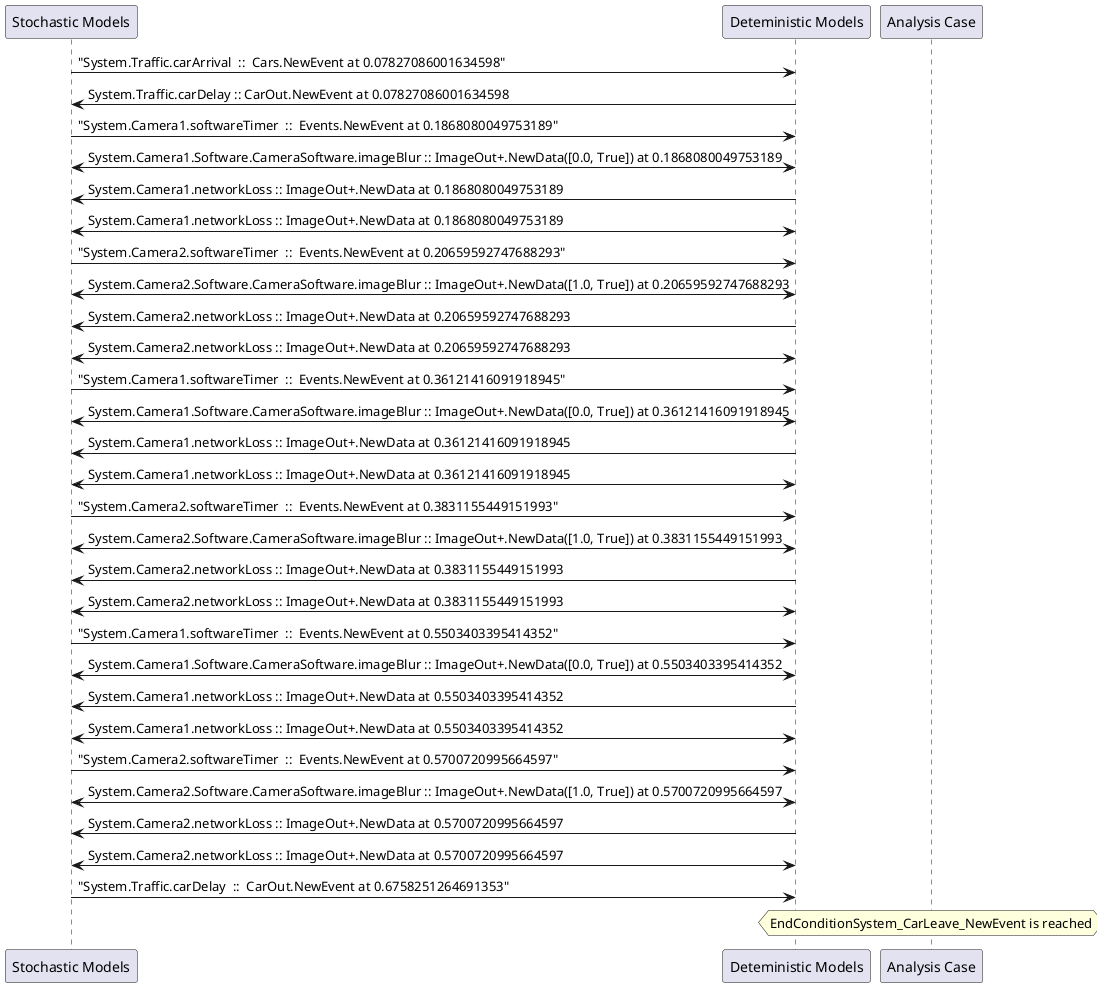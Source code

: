 
	@startuml
	participant "Stochastic Models" as stochmodel
	participant "Deteministic Models" as detmodel
	participant "Analysis Case" as analysis
	{8172_stop} stochmodel -> detmodel : "System.Traffic.carArrival  ::  Cars.NewEvent at 0.07827086001634598"
{8181_start} detmodel -> stochmodel : System.Traffic.carDelay :: CarOut.NewEvent at 0.07827086001634598
{8141_stop} stochmodel -> detmodel : "System.Camera1.softwareTimer  ::  Events.NewEvent at 0.1868080049753189"
detmodel <-> stochmodel : System.Camera1.Software.CameraSoftware.imageBlur :: ImageOut+.NewData([0.0, True]) at 0.1868080049753189
detmodel -> stochmodel : System.Camera1.networkLoss :: ImageOut+.NewData at 0.1868080049753189
detmodel <-> stochmodel : System.Camera1.networkLoss :: ImageOut+.NewData at 0.1868080049753189
{8156_stop} stochmodel -> detmodel : "System.Camera2.softwareTimer  ::  Events.NewEvent at 0.20659592747688293"
detmodel <-> stochmodel : System.Camera2.Software.CameraSoftware.imageBlur :: ImageOut+.NewData([1.0, True]) at 0.20659592747688293
detmodel -> stochmodel : System.Camera2.networkLoss :: ImageOut+.NewData at 0.20659592747688293
detmodel <-> stochmodel : System.Camera2.networkLoss :: ImageOut+.NewData at 0.20659592747688293
{8142_stop} stochmodel -> detmodel : "System.Camera1.softwareTimer  ::  Events.NewEvent at 0.36121416091918945"
detmodel <-> stochmodel : System.Camera1.Software.CameraSoftware.imageBlur :: ImageOut+.NewData([0.0, True]) at 0.36121416091918945
detmodel -> stochmodel : System.Camera1.networkLoss :: ImageOut+.NewData at 0.36121416091918945
detmodel <-> stochmodel : System.Camera1.networkLoss :: ImageOut+.NewData at 0.36121416091918945
{8157_stop} stochmodel -> detmodel : "System.Camera2.softwareTimer  ::  Events.NewEvent at 0.3831155449151993"
detmodel <-> stochmodel : System.Camera2.Software.CameraSoftware.imageBlur :: ImageOut+.NewData([1.0, True]) at 0.3831155449151993
detmodel -> stochmodel : System.Camera2.networkLoss :: ImageOut+.NewData at 0.3831155449151993
detmodel <-> stochmodel : System.Camera2.networkLoss :: ImageOut+.NewData at 0.3831155449151993
{8143_stop} stochmodel -> detmodel : "System.Camera1.softwareTimer  ::  Events.NewEvent at 0.5503403395414352"
detmodel <-> stochmodel : System.Camera1.Software.CameraSoftware.imageBlur :: ImageOut+.NewData([0.0, True]) at 0.5503403395414352
detmodel -> stochmodel : System.Camera1.networkLoss :: ImageOut+.NewData at 0.5503403395414352
detmodel <-> stochmodel : System.Camera1.networkLoss :: ImageOut+.NewData at 0.5503403395414352
{8158_stop} stochmodel -> detmodel : "System.Camera2.softwareTimer  ::  Events.NewEvent at 0.5700720995664597"
detmodel <-> stochmodel : System.Camera2.Software.CameraSoftware.imageBlur :: ImageOut+.NewData([1.0, True]) at 0.5700720995664597
detmodel -> stochmodel : System.Camera2.networkLoss :: ImageOut+.NewData at 0.5700720995664597
detmodel <-> stochmodel : System.Camera2.networkLoss :: ImageOut+.NewData at 0.5700720995664597
{8181_stop} stochmodel -> detmodel : "System.Traffic.carDelay  ::  CarOut.NewEvent at 0.6758251264691353"
{8181_start} <-> {8181_stop} : delay
hnote over analysis 
EndConditionSystem_CarLeave_NewEvent is reached
endnote
@enduml